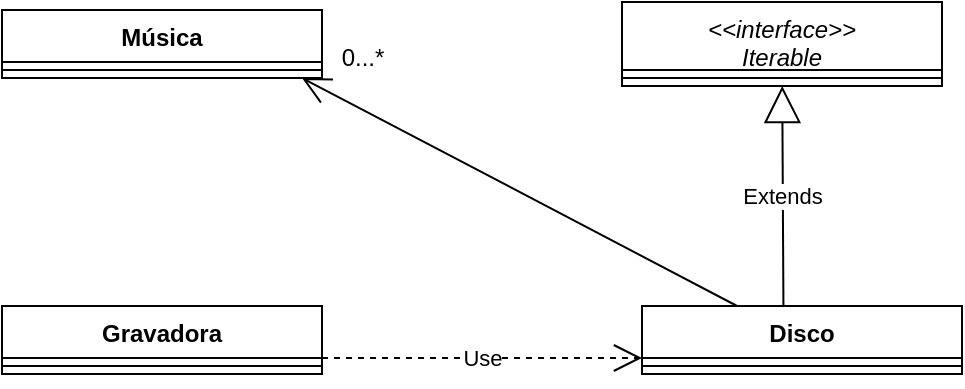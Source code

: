 <mxfile version="20.6.2" type="github">
  <diagram id="IBqNIgqtuP17ut6RYJn3" name="Página-1">
    <mxGraphModel dx="782" dy="1641" grid="1" gridSize="10" guides="1" tooltips="1" connect="1" arrows="1" fold="1" page="1" pageScale="1" pageWidth="827" pageHeight="1169" math="0" shadow="0">
      <root>
        <mxCell id="0" />
        <mxCell id="1" parent="0" />
        <mxCell id="3iKKJrqnckqSNv0QvYaX-1" value="Disco" style="swimlane;fontStyle=1;align=center;verticalAlign=top;childLayout=stackLayout;horizontal=1;startSize=26;horizontalStack=0;resizeParent=1;resizeParentMax=0;resizeLast=0;collapsible=1;marginBottom=0;" vertex="1" parent="1">
          <mxGeometry x="390" y="114" width="160" height="34" as="geometry" />
        </mxCell>
        <mxCell id="3iKKJrqnckqSNv0QvYaX-3" value="" style="line;strokeWidth=1;fillColor=none;align=left;verticalAlign=middle;spacingTop=-1;spacingLeft=3;spacingRight=3;rotatable=0;labelPosition=right;points=[];portConstraint=eastwest;strokeColor=inherit;" vertex="1" parent="3iKKJrqnckqSNv0QvYaX-1">
          <mxGeometry y="26" width="160" height="8" as="geometry" />
        </mxCell>
        <mxCell id="3iKKJrqnckqSNv0QvYaX-5" value="Música" style="swimlane;fontStyle=1;align=center;verticalAlign=top;childLayout=stackLayout;horizontal=1;startSize=26;horizontalStack=0;resizeParent=1;resizeParentMax=0;resizeLast=0;collapsible=1;marginBottom=0;" vertex="1" parent="1">
          <mxGeometry x="70" y="-34" width="160" height="34" as="geometry" />
        </mxCell>
        <mxCell id="3iKKJrqnckqSNv0QvYaX-6" value="" style="line;strokeWidth=1;fillColor=none;align=left;verticalAlign=middle;spacingTop=-1;spacingLeft=3;spacingRight=3;rotatable=0;labelPosition=right;points=[];portConstraint=eastwest;strokeColor=inherit;" vertex="1" parent="3iKKJrqnckqSNv0QvYaX-5">
          <mxGeometry y="26" width="160" height="8" as="geometry" />
        </mxCell>
        <mxCell id="3iKKJrqnckqSNv0QvYaX-7" value="Gravadora" style="swimlane;fontStyle=1;align=center;verticalAlign=top;childLayout=stackLayout;horizontal=1;startSize=26;horizontalStack=0;resizeParent=1;resizeParentMax=0;resizeLast=0;collapsible=1;marginBottom=0;" vertex="1" parent="1">
          <mxGeometry x="70" y="114" width="160" height="34" as="geometry" />
        </mxCell>
        <mxCell id="3iKKJrqnckqSNv0QvYaX-8" value="" style="line;strokeWidth=1;fillColor=none;align=left;verticalAlign=middle;spacingTop=-1;spacingLeft=3;spacingRight=3;rotatable=0;labelPosition=right;points=[];portConstraint=eastwest;strokeColor=inherit;" vertex="1" parent="3iKKJrqnckqSNv0QvYaX-7">
          <mxGeometry y="26" width="160" height="8" as="geometry" />
        </mxCell>
        <mxCell id="3iKKJrqnckqSNv0QvYaX-9" value="&lt;&lt;interface&gt;&gt;&#xa;Iterable" style="swimlane;fontStyle=2;align=center;verticalAlign=top;childLayout=stackLayout;horizontal=1;startSize=34;horizontalStack=0;resizeParent=1;resizeParentMax=0;resizeLast=0;collapsible=1;marginBottom=0;" vertex="1" parent="1">
          <mxGeometry x="380" y="-38" width="160" height="42" as="geometry" />
        </mxCell>
        <mxCell id="3iKKJrqnckqSNv0QvYaX-10" value="" style="line;strokeWidth=1;fillColor=none;align=left;verticalAlign=middle;spacingTop=-1;spacingLeft=3;spacingRight=3;rotatable=0;labelPosition=right;points=[];portConstraint=eastwest;strokeColor=inherit;" vertex="1" parent="3iKKJrqnckqSNv0QvYaX-9">
          <mxGeometry y="34" width="160" height="8" as="geometry" />
        </mxCell>
        <mxCell id="3iKKJrqnckqSNv0QvYaX-11" value="Use" style="endArrow=open;endSize=12;dashed=1;html=1;rounded=0;" edge="1" parent="1">
          <mxGeometry width="160" relative="1" as="geometry">
            <mxPoint x="230" y="140" as="sourcePoint" />
            <mxPoint x="390" y="140" as="targetPoint" />
          </mxGeometry>
        </mxCell>
        <mxCell id="3iKKJrqnckqSNv0QvYaX-12" value="" style="endArrow=open;endFill=1;endSize=12;html=1;rounded=0;" edge="1" parent="1" source="3iKKJrqnckqSNv0QvYaX-1">
          <mxGeometry width="160" relative="1" as="geometry">
            <mxPoint x="190" y="60" as="sourcePoint" />
            <mxPoint x="220" as="targetPoint" />
          </mxGeometry>
        </mxCell>
        <mxCell id="3iKKJrqnckqSNv0QvYaX-14" value="Extends" style="endArrow=block;endSize=16;endFill=0;html=1;rounded=0;exitX=0.442;exitY=0.01;exitDx=0;exitDy=0;exitPerimeter=0;" edge="1" parent="1" source="3iKKJrqnckqSNv0QvYaX-1" target="3iKKJrqnckqSNv0QvYaX-9">
          <mxGeometry width="160" relative="1" as="geometry">
            <mxPoint x="570" y="90" as="sourcePoint" />
            <mxPoint x="730" y="90" as="targetPoint" />
          </mxGeometry>
        </mxCell>
        <mxCell id="3iKKJrqnckqSNv0QvYaX-15" value="0...*" style="text;html=1;align=center;verticalAlign=middle;resizable=0;points=[];autosize=1;strokeColor=none;fillColor=none;" vertex="1" parent="1">
          <mxGeometry x="230" y="-25" width="40" height="30" as="geometry" />
        </mxCell>
      </root>
    </mxGraphModel>
  </diagram>
</mxfile>
